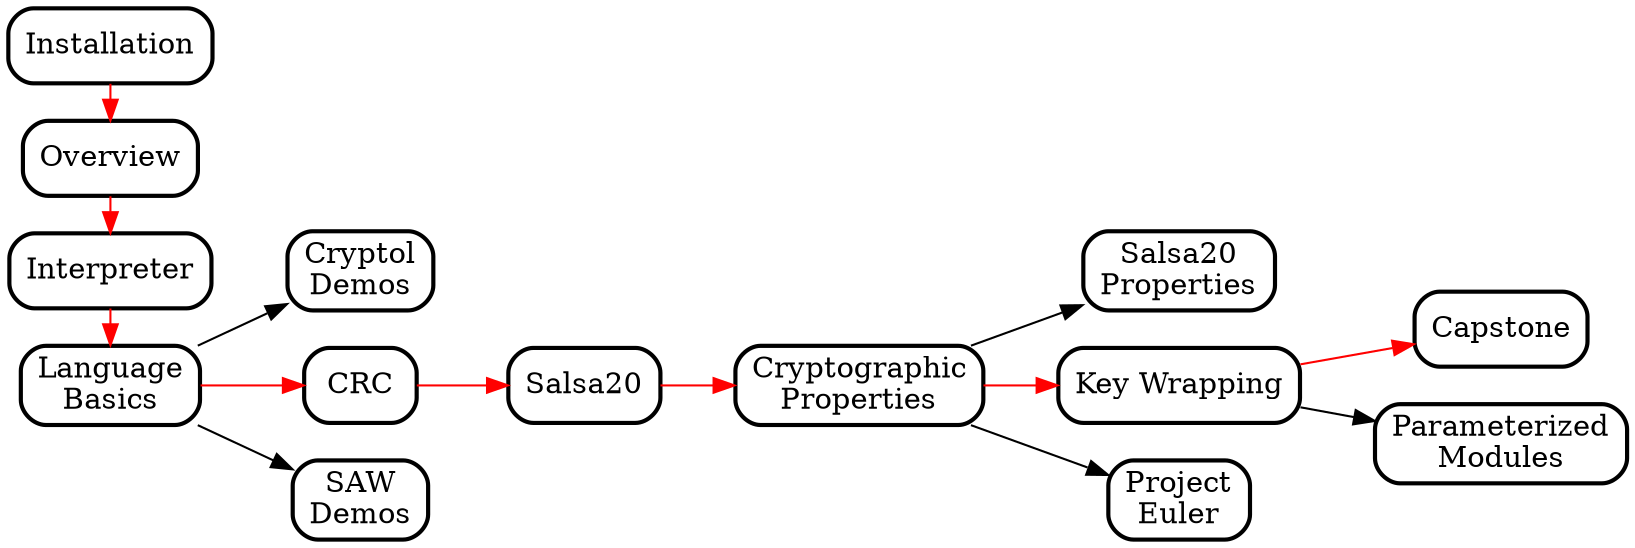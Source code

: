 digraph G {
  //splines = ortho;
  //concentrate = true;

  rankdir="LR";

  node [shape="box", style="rounded", penwidth = 2];
  edge [penwidth = 1];

  {
    rank = same;
    Installation;
    Overview;
    Interpreter;
    LanguageBasics;
  }

  Installation [URL="https://github.com/weaversa/cryptol-course/blob/master/INSTALL.md"];
  Overview [URL="https://github.com/weaversa/cryptol-course/blob/master/labs/Overview/Overview.md"];
  Interpreter [URL="https://github.com/weaversa/cryptol-course/blob/master/labs/Interpreter/Interpreter.md"];
  LanguageBasics [URL="https://github.com/weaversa/cryptol-course/blob/master/labs/Language/Basics.md"];
  CryptolDemos [URL="https://github.com/weaversa/cryptol-course/blob/master/labs/Demos/Cryptol/Demos.md"];
  CRC [URL="https://github.com/weaversa/cryptol-course/blob/master/labs/CRC/CRC.md"];
  SAWDemos [URL="https://github.com/weaversa/cryptol-course/blob/master/labs/Demos/SAW/Demos.md"];
  Salsa20 [URL="https://github.com/weaversa/cryptol-course/blob/master/labs/Salsa20/Salsa20.md"];
  Salsa20Properties [URL="https://github.com/weaversa/cryptol-course/blob/master/labs/Salsa20/Salsa20Props.md"];
  KeyWrapping [URL="https://github.com/weaversa/cryptol-course/blob/master/labs/KeyWrapping/KeyWrapping.md"];
  CryptographicProperties [URL="https://github.com/weaversa/cryptol-course/blob/master/labs/CryptoProofs/CryptoProofs.md"];
  ProjectEuler [URL="https://github.com/weaversa/cryptol-course/blob/master/labs/ProjectEuler/ProjectEuler.md"];
  Capstone [URL="https://github.com/weaversa/cryptol-course/blob/master/labs/LoremIpsum/LoremIpsum.md"];
  SimonSpeck [URL="https://github.com/weaversa/cryptol-course/blob/master/labs/SimonSpeck/SimonSpeck.md"];

  // Fixing up node labels for ones that need a space
  LanguageBasics          [label="Language\nBasics"];
  Salsa20Properties       [label="Salsa20\nProperties"];
  CryptographicProperties [label="Cryptographic\nProperties"];
  KeyWrapping             [label="Key Wrapping"];
  ProjectEuler            [label="Project\nEuler"];
  CryptolDemos            [label="Cryptol\nDemos"];
  SAWDemos                [label="SAW\nDemos"];
  SimonSpeck              [label="Parameterized\nModules"];

  // The Suggested Flow with Red Arrows
  edge [color=red];
  Installation -> Overview;
  Overview -> Interpreter;
  Interpreter -> LanguageBasics;
  LanguageBasics -> CRC;
  CRC -> Salsa20;
  Salsa20 -> CryptographicProperties;
  CryptographicProperties -> KeyWrapping;
  KeyWrapping -> Capstone;

  // Logical Dependencies with Black Arrows
  edge [color=black];
  CryptographicProperties -> Salsa20Properties;
  CryptographicProperties -> ProjectEuler;
  //CRC -> Capstone;
  //LanguageBasics -> Salsa20;
  //LanguageBasics -> KeyWrapping;
  LanguageBasics -> CryptolDemos;
  LanguageBasics -> SAWDemos;
  KeyWrapping -> SimonSpeck;
  //Salsa20 -> Capstone;

//  {rank=same; Salsa20Properties -> ProjectEuler [style=invis];};

}

